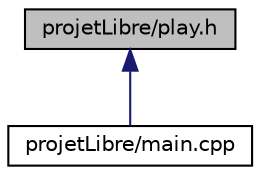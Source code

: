 digraph "projetLibre/play.h"
{
 // LATEX_PDF_SIZE
  edge [fontname="Helvetica",fontsize="10",labelfontname="Helvetica",labelfontsize="10"];
  node [fontname="Helvetica",fontsize="10",shape=record];
  Node1 [label="projetLibre/play.h",height=0.2,width=0.4,color="black", fillcolor="grey75", style="filled", fontcolor="black",tooltip="Fichier header avec l'entete de nos fonctions."];
  Node1 -> Node2 [dir="back",color="midnightblue",fontsize="10",style="solid",fontname="Helvetica"];
  Node2 [label="projetLibre/main.cpp",height=0.2,width=0.4,color="black", fillcolor="white", style="filled",URL="$main_8cpp.html",tooltip=" "];
}

